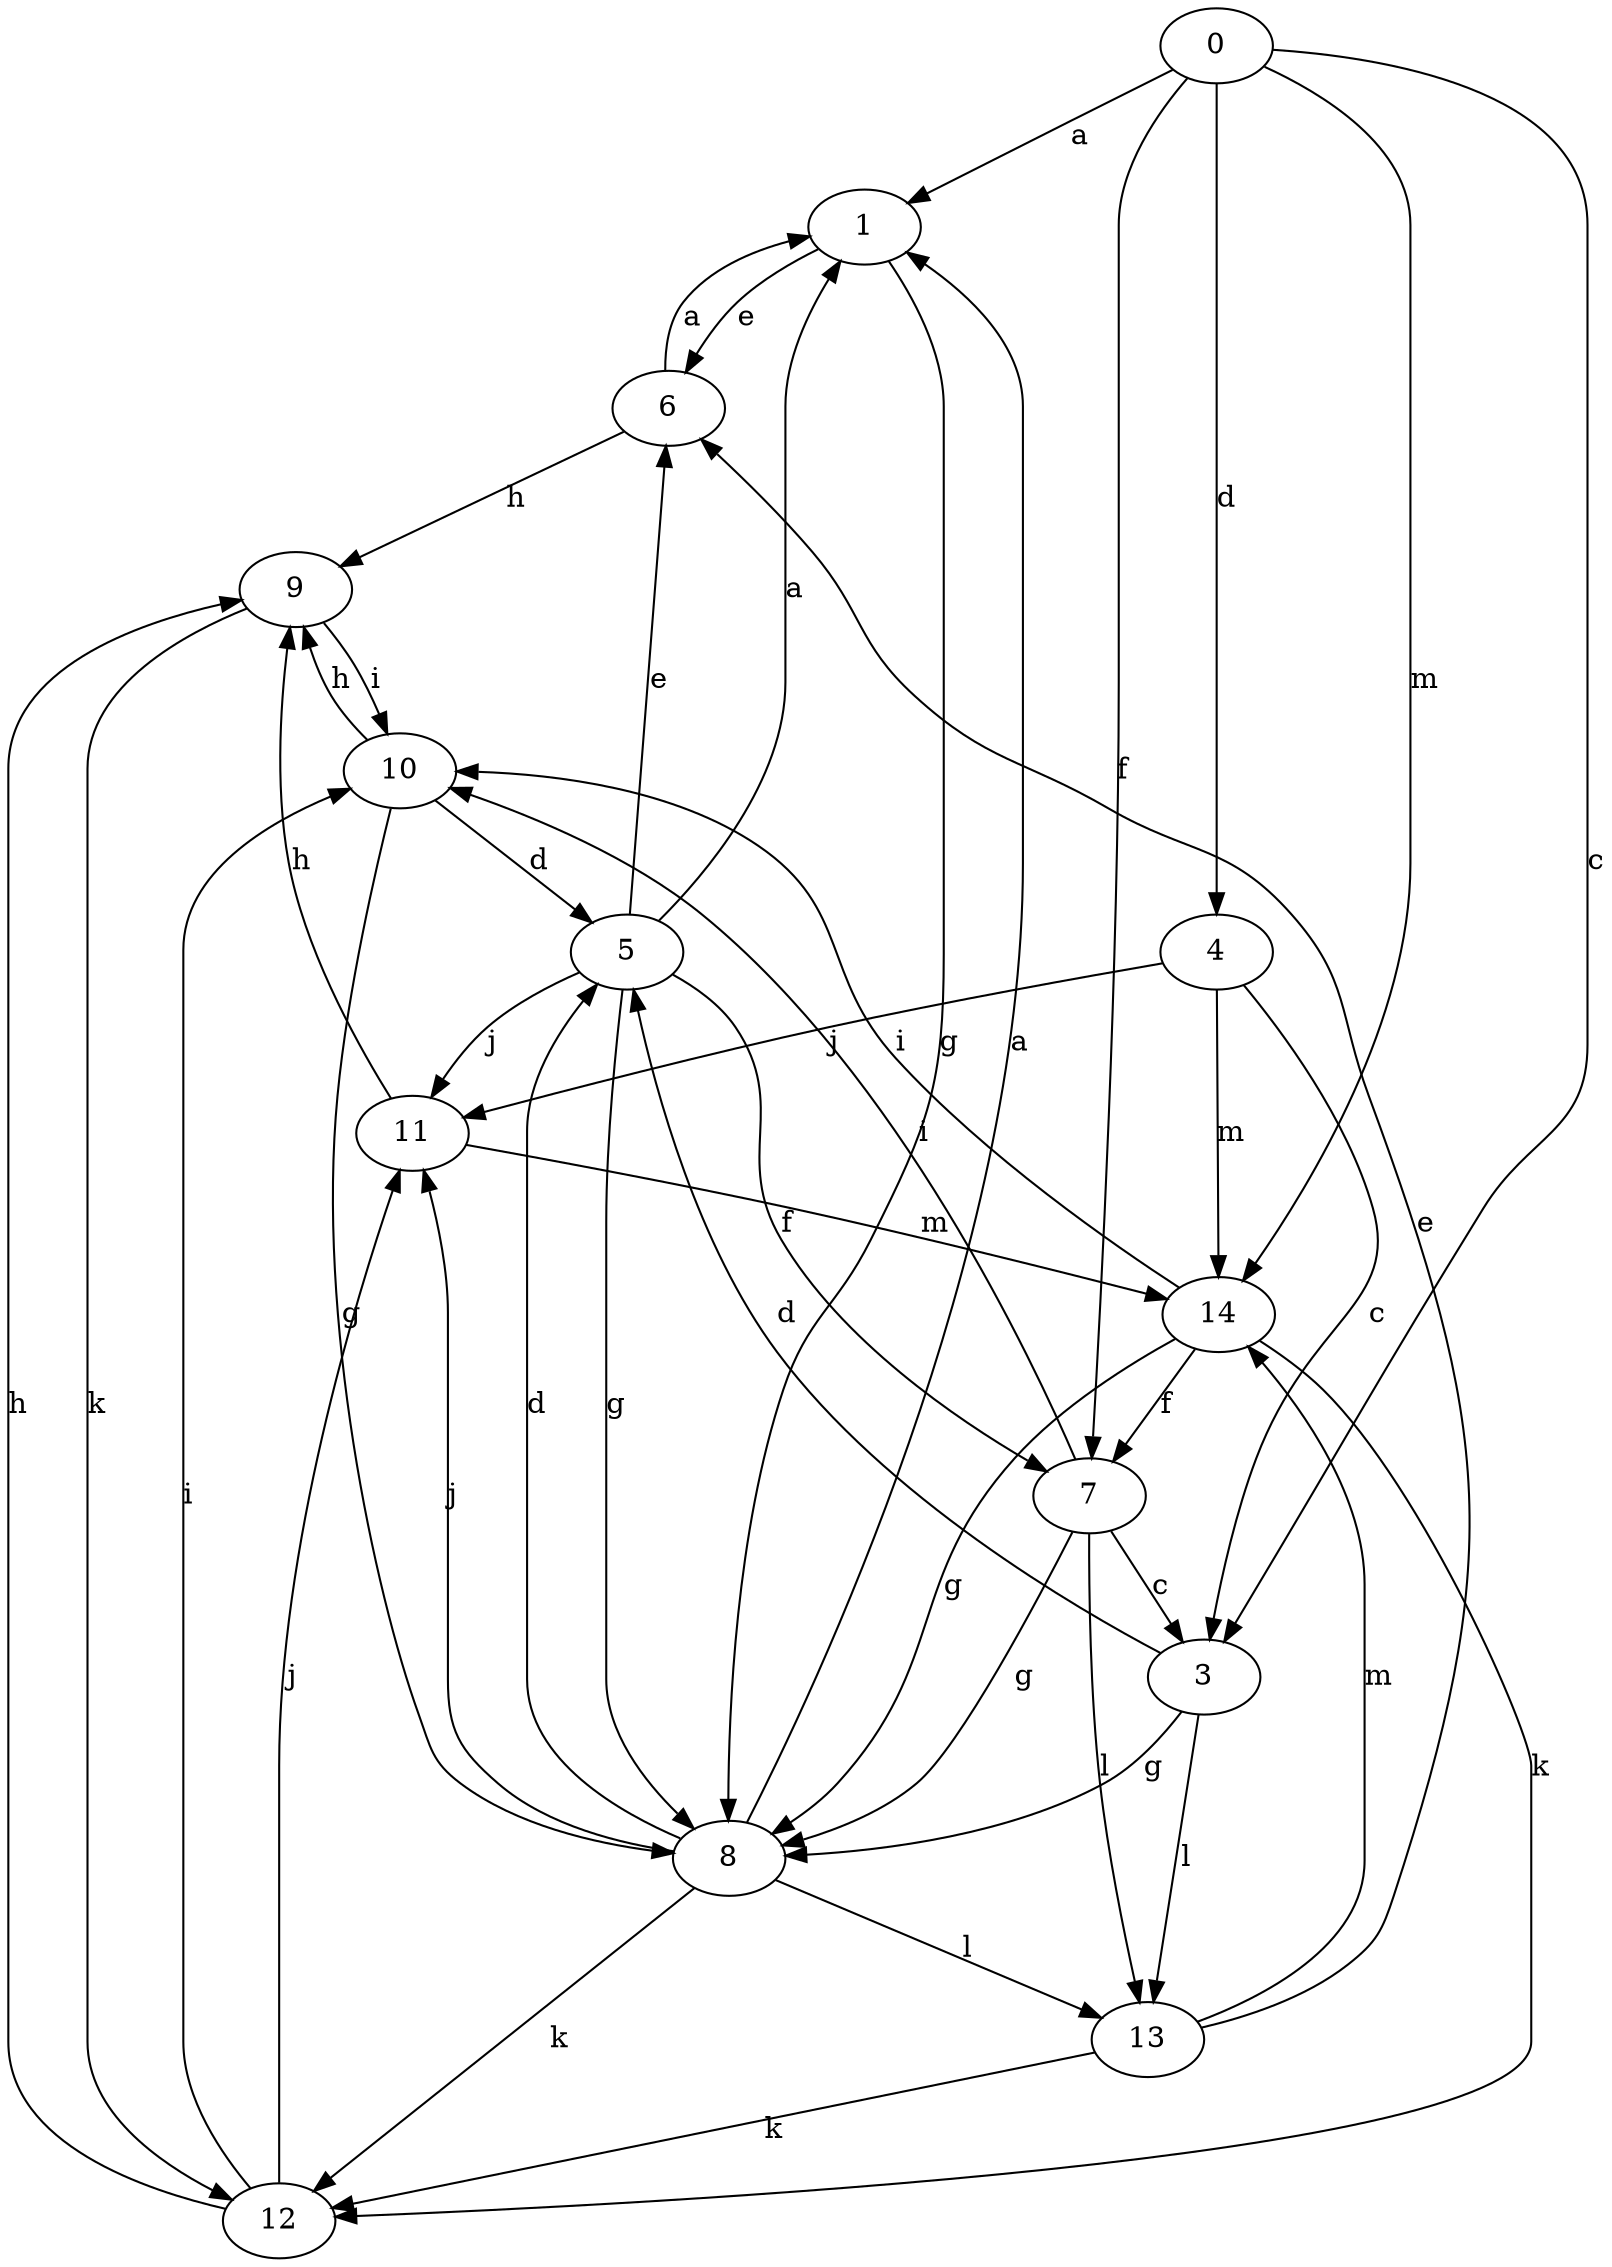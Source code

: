 strict digraph  {
0;
1;
3;
4;
5;
6;
7;
8;
9;
10;
11;
12;
13;
14;
0 -> 1  [label=a];
0 -> 3  [label=c];
0 -> 4  [label=d];
0 -> 7  [label=f];
0 -> 14  [label=m];
1 -> 6  [label=e];
1 -> 8  [label=g];
3 -> 5  [label=d];
3 -> 8  [label=g];
3 -> 13  [label=l];
4 -> 3  [label=c];
4 -> 11  [label=j];
4 -> 14  [label=m];
5 -> 1  [label=a];
5 -> 6  [label=e];
5 -> 7  [label=f];
5 -> 8  [label=g];
5 -> 11  [label=j];
6 -> 1  [label=a];
6 -> 9  [label=h];
7 -> 3  [label=c];
7 -> 8  [label=g];
7 -> 10  [label=i];
7 -> 13  [label=l];
8 -> 1  [label=a];
8 -> 5  [label=d];
8 -> 11  [label=j];
8 -> 12  [label=k];
8 -> 13  [label=l];
9 -> 10  [label=i];
9 -> 12  [label=k];
10 -> 5  [label=d];
10 -> 8  [label=g];
10 -> 9  [label=h];
11 -> 9  [label=h];
11 -> 14  [label=m];
12 -> 9  [label=h];
12 -> 10  [label=i];
12 -> 11  [label=j];
13 -> 6  [label=e];
13 -> 12  [label=k];
13 -> 14  [label=m];
14 -> 7  [label=f];
14 -> 8  [label=g];
14 -> 10  [label=i];
14 -> 12  [label=k];
}
